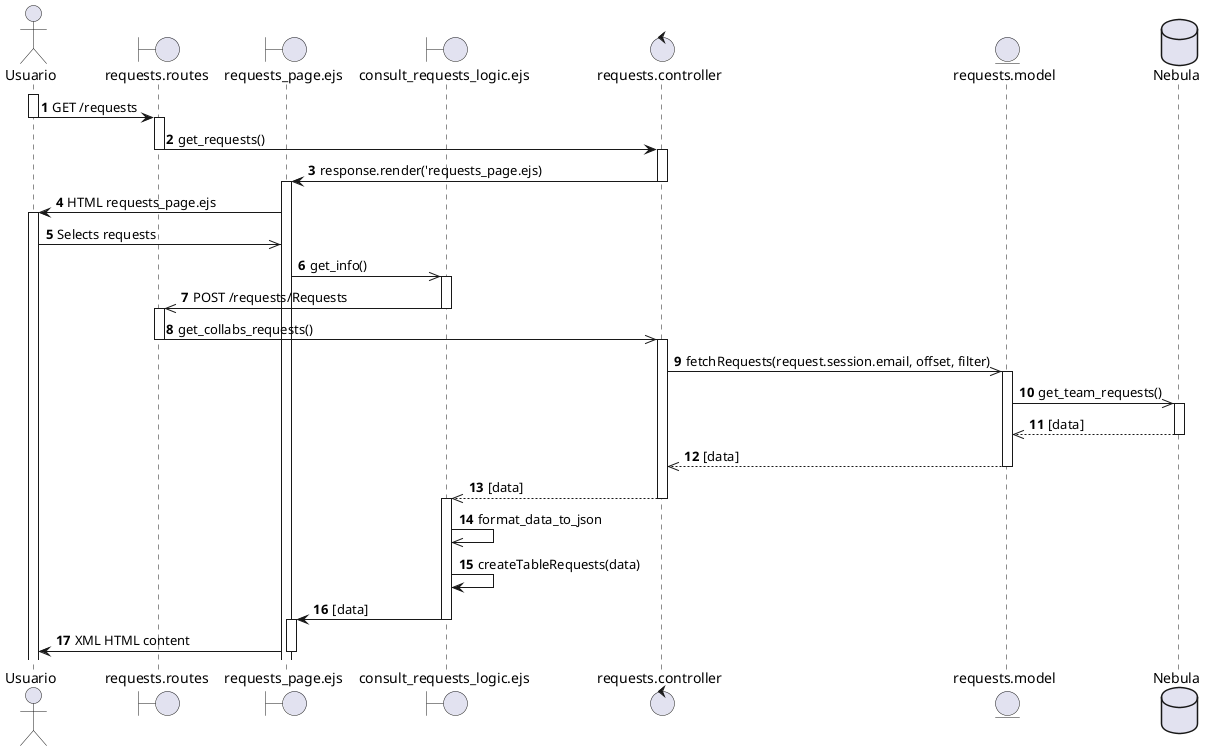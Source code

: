 @startuml Prueba
autonumber
actor Usuario as u
boundary requests.routes as rr
boundary requests_page.ejs as rpe
boundary consult_requests_logic.ejs as crl
control requests.controller as rc
entity requests.model as rm
database Nebula as db

activate u
u -> rr : GET /requests
deactivate u

activate rr
rr -> rc : get_requests()
deactivate rr
activate rc
rc -> rpe : response.render('requests_page.ejs)
deactivate rc
activate rpe 
rpe -> u : HTML requests_page.ejs
activate u
u ->> rpe : Selects requests
rpe ->> crl : get_info()
activate crl
crl ->> rr : POST /requests/Requests
deactivate crl
activate rr
rr ->> rc : get_collabs_requests()
deactivate rr
activate rc
rc ->> rm : fetchRequests(request.session.email, offset, filter)
activate rm
rm ->> db : get_team_requests()
activate db
db -->> rm : [data] 
deactivate db
rm -->> rc : [data]
deactivate rm
rc -->> crl : [data]
deactivate rc
activate crl
crl ->> crl : format_data_to_json
crl -> crl : createTableRequests(data)
crl -> rpe : [data]
deactivate crl
activate rpe
rpe -> u : XML HTML content
deactivate rpe


@enduml